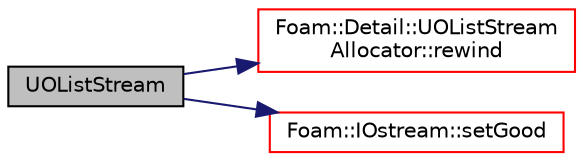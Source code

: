 digraph "UOListStream"
{
  bgcolor="transparent";
  edge [fontname="Helvetica",fontsize="10",labelfontname="Helvetica",labelfontsize="10"];
  node [fontname="Helvetica",fontsize="10",shape=record];
  rankdir="LR";
  Node1 [label="UOListStream",height=0.2,width=0.4,color="black", fillcolor="grey75", style="filled" fontcolor="black"];
  Node1 -> Node2 [color="midnightblue",fontsize="10",style="solid",fontname="Helvetica"];
  Node2 [label="Foam::Detail::UOListStream\lAllocator::rewind",height=0.2,width=0.4,color="red",URL="$classFoam_1_1Detail_1_1UOListStreamAllocator.html#ab8734e666421c9fe3b6380a818c6c727",tooltip="Move to buffer start, clear errors. "];
  Node1 -> Node3 [color="midnightblue",fontsize="10",style="solid",fontname="Helvetica"];
  Node3 [label="Foam::IOstream::setGood",height=0.2,width=0.4,color="red",URL="$classFoam_1_1IOstream.html#a473118515da3a7497d0673dd24674c70",tooltip="Set stream to be good. "];
}
